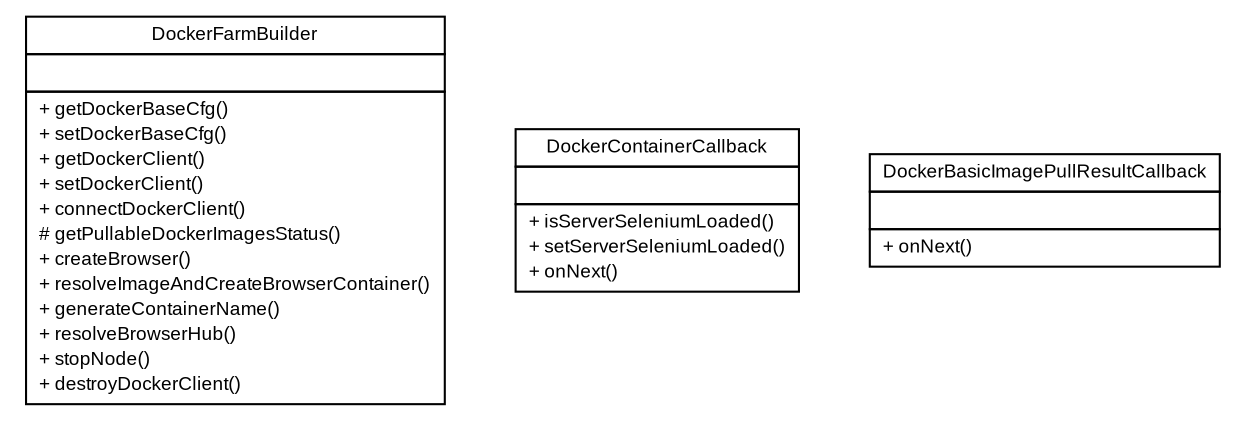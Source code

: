 #!/usr/local/bin/dot
#
# Class diagram 
# Generated by UMLGraph version R5_6-24-gf6e263 (https://www.umlgraph.org/)
#

digraph G {
	edge [fontname="arial",fontsize=10,labelfontname="arial",labelfontsize=10];
	node [fontname="arial",fontsize=10,shape=plaintext];
	nodesep=0.25;
	ranksep=0.5;
	// com.castinfo.devops.robotest.docker.DockerFarmBuilder
	c100 [label=<<table title="com.castinfo.devops.robotest.docker.DockerFarmBuilder" border="0" cellborder="1" cellspacing="0" cellpadding="2" port="p" href="./DockerFarmBuilder.html">
		<tr><td><table border="0" cellspacing="0" cellpadding="1">
<tr><td align="center" balign="center"> DockerFarmBuilder </td></tr>
		</table></td></tr>
		<tr><td><table border="0" cellspacing="0" cellpadding="1">
<tr><td align="left" balign="left">  </td></tr>
		</table></td></tr>
		<tr><td><table border="0" cellspacing="0" cellpadding="1">
<tr><td align="left" balign="left"> + getDockerBaseCfg() </td></tr>
<tr><td align="left" balign="left"> + setDockerBaseCfg() </td></tr>
<tr><td align="left" balign="left"> + getDockerClient() </td></tr>
<tr><td align="left" balign="left"> + setDockerClient() </td></tr>
<tr><td align="left" balign="left"> + connectDockerClient() </td></tr>
<tr><td align="left" balign="left"> # getPullableDockerImagesStatus() </td></tr>
<tr><td align="left" balign="left"> + createBrowser() </td></tr>
<tr><td align="left" balign="left"> + resolveImageAndCreateBrowserContainer() </td></tr>
<tr><td align="left" balign="left"> + generateContainerName() </td></tr>
<tr><td align="left" balign="left"> + resolveBrowserHub() </td></tr>
<tr><td align="left" balign="left"> + stopNode() </td></tr>
<tr><td align="left" balign="left"> + destroyDockerClient() </td></tr>
		</table></td></tr>
		</table>>, URL="./DockerFarmBuilder.html", fontname="arial", fontcolor="black", fontsize=9.0];
	// com.castinfo.devops.robotest.docker.DockerContainerCallback
	c101 [label=<<table title="com.castinfo.devops.robotest.docker.DockerContainerCallback" border="0" cellborder="1" cellspacing="0" cellpadding="2" port="p" href="./DockerContainerCallback.html">
		<tr><td><table border="0" cellspacing="0" cellpadding="1">
<tr><td align="center" balign="center"> DockerContainerCallback </td></tr>
		</table></td></tr>
		<tr><td><table border="0" cellspacing="0" cellpadding="1">
<tr><td align="left" balign="left">  </td></tr>
		</table></td></tr>
		<tr><td><table border="0" cellspacing="0" cellpadding="1">
<tr><td align="left" balign="left"> + isServerSeleniumLoaded() </td></tr>
<tr><td align="left" balign="left"> + setServerSeleniumLoaded() </td></tr>
<tr><td align="left" balign="left"> + onNext() </td></tr>
		</table></td></tr>
		</table>>, URL="./DockerContainerCallback.html", fontname="arial", fontcolor="black", fontsize=9.0];
	// com.castinfo.devops.robotest.docker.DockerBasicImagePullResultCallback
	c102 [label=<<table title="com.castinfo.devops.robotest.docker.DockerBasicImagePullResultCallback" border="0" cellborder="1" cellspacing="0" cellpadding="2" port="p" href="./DockerBasicImagePullResultCallback.html">
		<tr><td><table border="0" cellspacing="0" cellpadding="1">
<tr><td align="center" balign="center"> DockerBasicImagePullResultCallback </td></tr>
		</table></td></tr>
		<tr><td><table border="0" cellspacing="0" cellpadding="1">
<tr><td align="left" balign="left">  </td></tr>
		</table></td></tr>
		<tr><td><table border="0" cellspacing="0" cellpadding="1">
<tr><td align="left" balign="left"> + onNext() </td></tr>
		</table></td></tr>
		</table>>, URL="./DockerBasicImagePullResultCallback.html", fontname="arial", fontcolor="black", fontsize=9.0];
}

